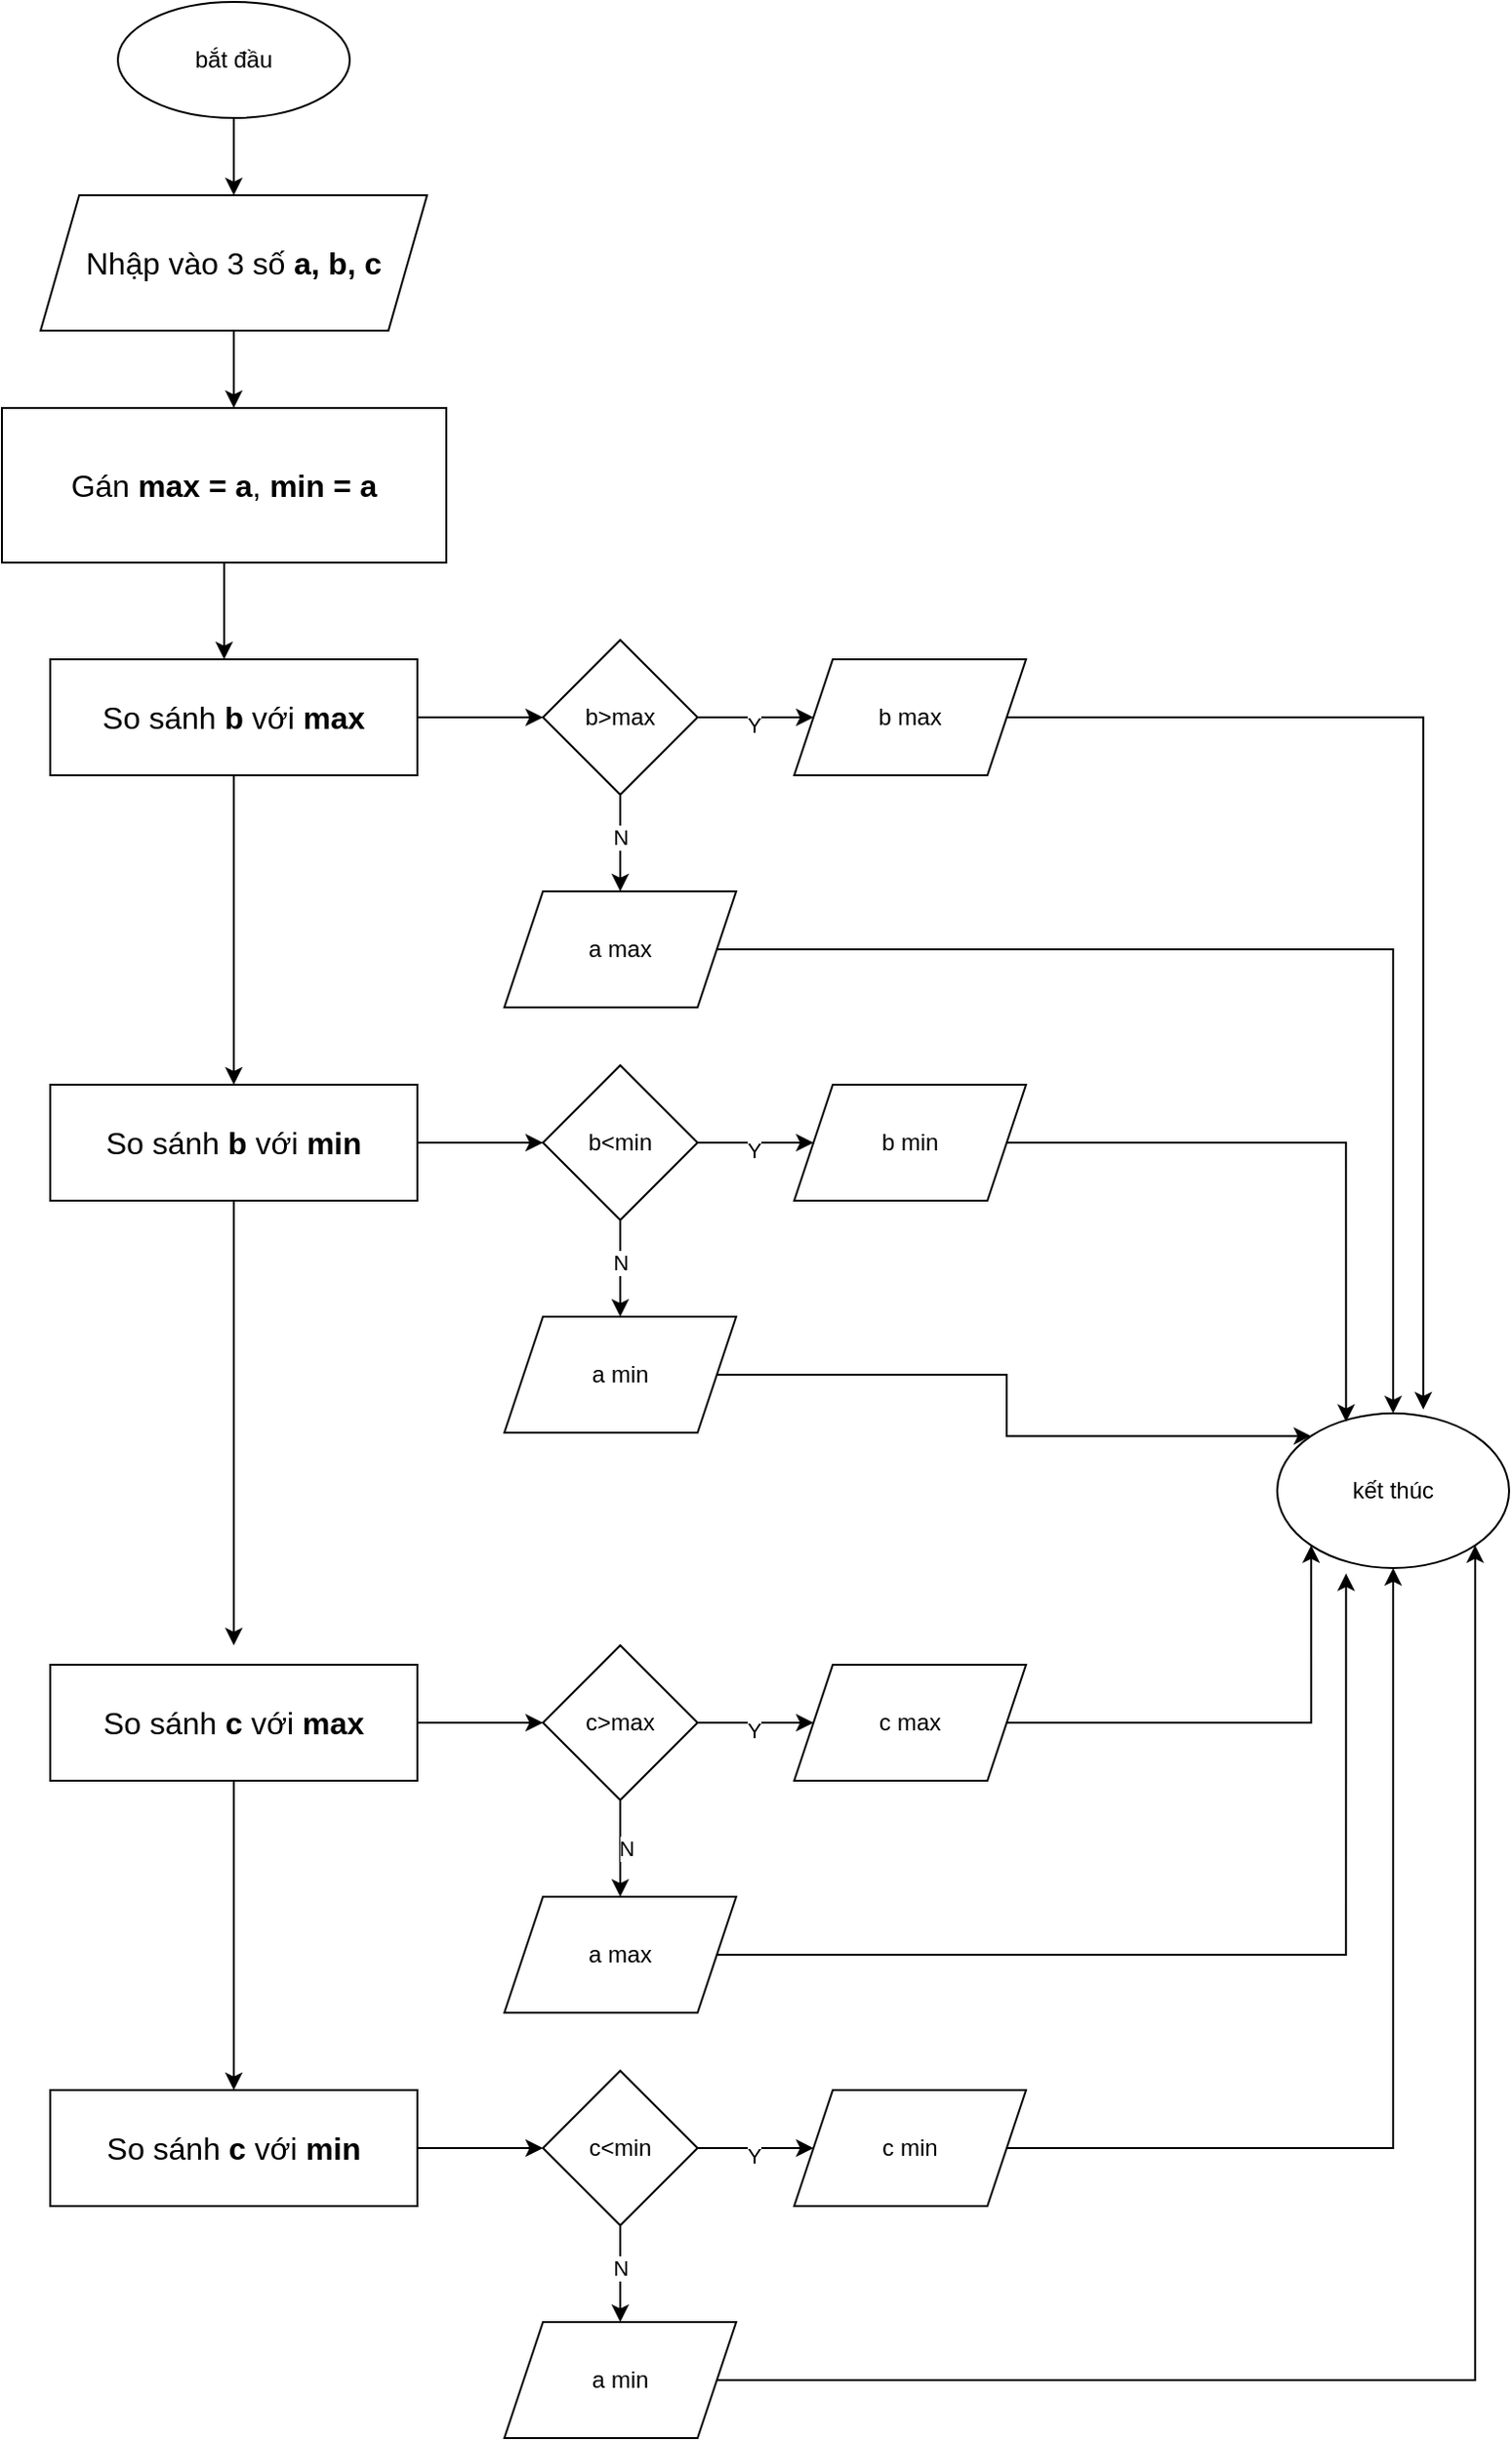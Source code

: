 <mxfile version="28.2.7">
  <diagram name="Trang-1" id="bJioamk7-Fq2P6gE8g22">
    <mxGraphModel dx="2084" dy="1054" grid="1" gridSize="10" guides="1" tooltips="1" connect="1" arrows="1" fold="1" page="1" pageScale="1" pageWidth="827" pageHeight="1169" math="0" shadow="0">
      <root>
        <mxCell id="0" />
        <mxCell id="1" parent="0" />
        <mxCell id="-P5_Ek0oafyrkXibKSdr-3" style="edgeStyle=orthogonalEdgeStyle;rounded=0;orthogonalLoop=1;jettySize=auto;html=1;" edge="1" parent="1" source="-P5_Ek0oafyrkXibKSdr-1">
          <mxGeometry relative="1" as="geometry">
            <mxPoint x="230" y="120" as="targetPoint" />
          </mxGeometry>
        </mxCell>
        <mxCell id="-P5_Ek0oafyrkXibKSdr-1" value="bắt đầu" style="ellipse;whiteSpace=wrap;html=1;" vertex="1" parent="1">
          <mxGeometry x="170" y="20" width="120" height="60" as="geometry" />
        </mxCell>
        <mxCell id="-P5_Ek0oafyrkXibKSdr-5" style="edgeStyle=orthogonalEdgeStyle;rounded=0;orthogonalLoop=1;jettySize=auto;html=1;" edge="1" parent="1" source="-P5_Ek0oafyrkXibKSdr-4">
          <mxGeometry relative="1" as="geometry">
            <mxPoint x="230" y="230" as="targetPoint" />
          </mxGeometry>
        </mxCell>
        <mxCell id="-P5_Ek0oafyrkXibKSdr-4" value="&lt;span style=&quot;box-sizing: border-box; margin: 0px; padding: 0px; font-family: Arial, sans-serif; font-size: 16px; font-variant-numeric: normal; font-variant-east-asian: normal; font-variant-alternates: normal; font-variant-position: normal; font-variant-emoji: normal; text-align: start; white-space-collapse: preserve; background-color: rgb(255, 255, 255); vertical-align: baseline;&quot;&gt;Nhập vào 3 số&amp;nbsp;&lt;/span&gt;&lt;span style=&quot;box-sizing: border-box; margin: 0px; padding: 0px; font-family: Arial, sans-serif; font-size: 16px; font-variant-numeric: normal; font-variant-east-asian: normal; font-variant-alternates: normal; font-variant-position: normal; font-variant-emoji: normal; text-align: start; white-space-collapse: preserve; background-color: rgb(255, 255, 255); vertical-align: baseline;&quot;&gt;&lt;span style=&quot;box-sizing: border-box; margin: 0px; padding: 0px; font-weight: bolder;&quot;&gt;a, b, c&lt;/span&gt;&lt;/span&gt;" style="shape=parallelogram;perimeter=parallelogramPerimeter;whiteSpace=wrap;html=1;fixedSize=1;" vertex="1" parent="1">
          <mxGeometry x="130" y="120" width="200" height="70" as="geometry" />
        </mxCell>
        <mxCell id="-P5_Ek0oafyrkXibKSdr-7" style="edgeStyle=orthogonalEdgeStyle;rounded=0;orthogonalLoop=1;jettySize=auto;html=1;" edge="1" parent="1" source="-P5_Ek0oafyrkXibKSdr-6">
          <mxGeometry relative="1" as="geometry">
            <mxPoint x="225" y="360" as="targetPoint" />
          </mxGeometry>
        </mxCell>
        <mxCell id="-P5_Ek0oafyrkXibKSdr-6" value="&lt;span style=&quot;box-sizing: border-box; margin: 0px; padding: 0px; font-family: Arial, sans-serif; font-size: 16px; font-variant-numeric: normal; font-variant-east-asian: normal; font-variant-alternates: normal; font-variant-position: normal; font-variant-emoji: normal; text-align: start; white-space-collapse: preserve; background-color: rgb(255, 255, 255); vertical-align: baseline;&quot;&gt;Gán&amp;nbsp;&lt;/span&gt;&lt;span style=&quot;box-sizing: border-box; margin: 0px; padding: 0px; font-family: Arial, sans-serif; font-size: 16px; font-variant-numeric: normal; font-variant-east-asian: normal; font-variant-alternates: normal; font-variant-position: normal; font-variant-emoji: normal; text-align: start; white-space-collapse: preserve; background-color: rgb(255, 255, 255); vertical-align: baseline;&quot;&gt;&lt;span style=&quot;box-sizing: border-box; margin: 0px; padding: 0px; font-weight: bolder;&quot;&gt;max = a&lt;/span&gt;&lt;/span&gt;&lt;span style=&quot;box-sizing: border-box; margin: 0px; padding: 0px; font-family: Arial, sans-serif; font-size: 16px; font-variant-numeric: normal; font-variant-east-asian: normal; font-variant-alternates: normal; font-variant-position: normal; font-variant-emoji: normal; text-align: start; white-space-collapse: preserve; background-color: rgb(255, 255, 255); vertical-align: baseline;&quot;&gt;,&lt;/span&gt;&lt;span style=&quot;box-sizing: border-box; margin: 0px; padding: 0px; font-family: Arial, sans-serif; font-size: 16px; font-variant-numeric: normal; font-variant-east-asian: normal; font-variant-alternates: normal; font-variant-position: normal; font-variant-emoji: normal; text-align: start; white-space-collapse: preserve; background-color: rgb(255, 255, 255); vertical-align: baseline;&quot;&gt;&lt;span style=&quot;box-sizing: border-box; margin: 0px; padding: 0px; font-weight: bolder;&quot;&gt; min = a&lt;/span&gt;&lt;/span&gt;" style="rounded=0;whiteSpace=wrap;html=1;" vertex="1" parent="1">
          <mxGeometry x="110" y="230" width="230" height="80" as="geometry" />
        </mxCell>
        <mxCell id="-P5_Ek0oafyrkXibKSdr-9" style="edgeStyle=orthogonalEdgeStyle;rounded=0;orthogonalLoop=1;jettySize=auto;html=1;" edge="1" parent="1" source="-P5_Ek0oafyrkXibKSdr-8">
          <mxGeometry relative="1" as="geometry">
            <mxPoint x="390" y="390" as="targetPoint" />
          </mxGeometry>
        </mxCell>
        <mxCell id="-P5_Ek0oafyrkXibKSdr-20" style="edgeStyle=orthogonalEdgeStyle;rounded=0;orthogonalLoop=1;jettySize=auto;html=1;" edge="1" parent="1" source="-P5_Ek0oafyrkXibKSdr-8">
          <mxGeometry relative="1" as="geometry">
            <mxPoint x="230" y="580" as="targetPoint" />
          </mxGeometry>
        </mxCell>
        <mxCell id="-P5_Ek0oafyrkXibKSdr-8" value="&lt;span style=&quot;box-sizing: border-box; margin: 0px; padding: 0px; font-family: Arial, sans-serif; font-size: 16px; font-variant-numeric: normal; font-variant-east-asian: normal; font-variant-alternates: normal; font-variant-position: normal; font-variant-emoji: normal; text-align: start; white-space-collapse: preserve; background-color: rgb(255, 255, 255); vertical-align: baseline;&quot;&gt;So sánh&amp;nbsp;&lt;/span&gt;&lt;span style=&quot;box-sizing: border-box; margin: 0px; padding: 0px; font-family: Arial, sans-serif; font-size: 16px; font-variant-numeric: normal; font-variant-east-asian: normal; font-variant-alternates: normal; font-variant-position: normal; font-variant-emoji: normal; text-align: start; white-space-collapse: preserve; background-color: rgb(255, 255, 255); vertical-align: baseline;&quot;&gt;&lt;span style=&quot;box-sizing: border-box; margin: 0px; padding: 0px; font-weight: bolder;&quot;&gt;b&lt;/span&gt;&lt;/span&gt;&lt;span style=&quot;box-sizing: border-box; margin: 0px; padding: 0px; font-family: Arial, sans-serif; font-size: 16px; font-variant-numeric: normal; font-variant-east-asian: normal; font-variant-alternates: normal; font-variant-position: normal; font-variant-emoji: normal; text-align: start; white-space-collapse: preserve; background-color: rgb(255, 255, 255); vertical-align: baseline;&quot;&gt; với&amp;nbsp;&lt;/span&gt;&lt;span style=&quot;box-sizing: border-box; margin: 0px; padding: 0px; font-family: Arial, sans-serif; font-size: 16px; font-variant-numeric: normal; font-variant-east-asian: normal; font-variant-alternates: normal; font-variant-position: normal; font-variant-emoji: normal; text-align: start; white-space-collapse: preserve; background-color: rgb(255, 255, 255); vertical-align: baseline;&quot;&gt;&lt;span style=&quot;box-sizing: border-box; margin: 0px; padding: 0px; font-weight: bolder;&quot;&gt;max&lt;/span&gt;&lt;/span&gt;" style="rounded=0;whiteSpace=wrap;html=1;" vertex="1" parent="1">
          <mxGeometry x="135" y="360" width="190" height="60" as="geometry" />
        </mxCell>
        <mxCell id="-P5_Ek0oafyrkXibKSdr-11" style="edgeStyle=orthogonalEdgeStyle;rounded=0;orthogonalLoop=1;jettySize=auto;html=1;" edge="1" parent="1" source="-P5_Ek0oafyrkXibKSdr-10">
          <mxGeometry relative="1" as="geometry">
            <mxPoint x="530" y="390" as="targetPoint" />
          </mxGeometry>
        </mxCell>
        <mxCell id="-P5_Ek0oafyrkXibKSdr-12" value="Y" style="edgeLabel;html=1;align=center;verticalAlign=middle;resizable=0;points=[];" vertex="1" connectable="0" parent="-P5_Ek0oafyrkXibKSdr-11">
          <mxGeometry x="-0.052" y="-4" relative="1" as="geometry">
            <mxPoint as="offset" />
          </mxGeometry>
        </mxCell>
        <mxCell id="-P5_Ek0oafyrkXibKSdr-14" style="edgeStyle=orthogonalEdgeStyle;rounded=0;orthogonalLoop=1;jettySize=auto;html=1;" edge="1" parent="1" source="-P5_Ek0oafyrkXibKSdr-10">
          <mxGeometry relative="1" as="geometry">
            <mxPoint x="430" y="480" as="targetPoint" />
          </mxGeometry>
        </mxCell>
        <mxCell id="-P5_Ek0oafyrkXibKSdr-15" value="N" style="edgeLabel;html=1;align=center;verticalAlign=middle;resizable=0;points=[];" vertex="1" connectable="0" parent="-P5_Ek0oafyrkXibKSdr-14">
          <mxGeometry x="-0.013" y="3" relative="1" as="geometry">
            <mxPoint as="offset" />
          </mxGeometry>
        </mxCell>
        <mxCell id="-P5_Ek0oafyrkXibKSdr-10" value="b&amp;gt;max" style="rhombus;whiteSpace=wrap;html=1;" vertex="1" parent="1">
          <mxGeometry x="390" y="350" width="80" height="80" as="geometry" />
        </mxCell>
        <mxCell id="-P5_Ek0oafyrkXibKSdr-13" value="b max" style="shape=parallelogram;perimeter=parallelogramPerimeter;whiteSpace=wrap;html=1;fixedSize=1;" vertex="1" parent="1">
          <mxGeometry x="520" y="360" width="120" height="60" as="geometry" />
        </mxCell>
        <mxCell id="-P5_Ek0oafyrkXibKSdr-52" style="edgeStyle=orthogonalEdgeStyle;rounded=0;orthogonalLoop=1;jettySize=auto;html=1;entryX=0.5;entryY=0;entryDx=0;entryDy=0;" edge="1" parent="1" source="-P5_Ek0oafyrkXibKSdr-16" target="-P5_Ek0oafyrkXibKSdr-50">
          <mxGeometry relative="1" as="geometry" />
        </mxCell>
        <mxCell id="-P5_Ek0oafyrkXibKSdr-16" value="a max" style="shape=parallelogram;perimeter=parallelogramPerimeter;whiteSpace=wrap;html=1;fixedSize=1;" vertex="1" parent="1">
          <mxGeometry x="370" y="480" width="120" height="60" as="geometry" />
        </mxCell>
        <mxCell id="-P5_Ek0oafyrkXibKSdr-21" style="edgeStyle=orthogonalEdgeStyle;rounded=0;orthogonalLoop=1;jettySize=auto;html=1;" edge="1" parent="1" source="-P5_Ek0oafyrkXibKSdr-22">
          <mxGeometry relative="1" as="geometry">
            <mxPoint x="390" y="610" as="targetPoint" />
          </mxGeometry>
        </mxCell>
        <mxCell id="-P5_Ek0oafyrkXibKSdr-30" style="edgeStyle=orthogonalEdgeStyle;rounded=0;orthogonalLoop=1;jettySize=auto;html=1;" edge="1" parent="1" source="-P5_Ek0oafyrkXibKSdr-22">
          <mxGeometry relative="1" as="geometry">
            <mxPoint x="230" y="870" as="targetPoint" />
          </mxGeometry>
        </mxCell>
        <mxCell id="-P5_Ek0oafyrkXibKSdr-22" value="&lt;span style=&quot;box-sizing: border-box; margin: 0px; padding: 0px; font-family: Arial, sans-serif; font-size: 16px; font-variant-numeric: normal; font-variant-east-asian: normal; font-variant-alternates: normal; font-variant-position: normal; font-variant-emoji: normal; text-align: start; white-space-collapse: preserve; background-color: rgb(255, 255, 255); vertical-align: baseline;&quot;&gt;So sánh&amp;nbsp;&lt;/span&gt;&lt;span style=&quot;box-sizing: border-box; margin: 0px; padding: 0px; font-family: Arial, sans-serif; font-size: 16px; font-variant-numeric: normal; font-variant-east-asian: normal; font-variant-alternates: normal; font-variant-position: normal; font-variant-emoji: normal; text-align: start; white-space-collapse: preserve; background-color: rgb(255, 255, 255); vertical-align: baseline;&quot;&gt;&lt;span style=&quot;box-sizing: border-box; margin: 0px; padding: 0px; font-weight: bolder;&quot;&gt;b&lt;/span&gt;&lt;/span&gt;&lt;span style=&quot;box-sizing: border-box; margin: 0px; padding: 0px; font-family: Arial, sans-serif; font-size: 16px; font-variant-numeric: normal; font-variant-east-asian: normal; font-variant-alternates: normal; font-variant-position: normal; font-variant-emoji: normal; text-align: start; white-space-collapse: preserve; background-color: rgb(255, 255, 255); vertical-align: baseline;&quot;&gt; với&amp;nbsp;&lt;b&gt;min&lt;/b&gt;&lt;/span&gt;" style="rounded=0;whiteSpace=wrap;html=1;" vertex="1" parent="1">
          <mxGeometry x="135" y="580" width="190" height="60" as="geometry" />
        </mxCell>
        <mxCell id="-P5_Ek0oafyrkXibKSdr-23" style="edgeStyle=orthogonalEdgeStyle;rounded=0;orthogonalLoop=1;jettySize=auto;html=1;" edge="1" parent="1" source="-P5_Ek0oafyrkXibKSdr-27">
          <mxGeometry relative="1" as="geometry">
            <mxPoint x="530" y="610" as="targetPoint" />
          </mxGeometry>
        </mxCell>
        <mxCell id="-P5_Ek0oafyrkXibKSdr-24" value="Y" style="edgeLabel;html=1;align=center;verticalAlign=middle;resizable=0;points=[];" vertex="1" connectable="0" parent="-P5_Ek0oafyrkXibKSdr-23">
          <mxGeometry x="-0.052" y="-4" relative="1" as="geometry">
            <mxPoint as="offset" />
          </mxGeometry>
        </mxCell>
        <mxCell id="-P5_Ek0oafyrkXibKSdr-25" style="edgeStyle=orthogonalEdgeStyle;rounded=0;orthogonalLoop=1;jettySize=auto;html=1;" edge="1" parent="1" source="-P5_Ek0oafyrkXibKSdr-27">
          <mxGeometry relative="1" as="geometry">
            <mxPoint x="430" y="700" as="targetPoint" />
          </mxGeometry>
        </mxCell>
        <mxCell id="-P5_Ek0oafyrkXibKSdr-26" value="N" style="edgeLabel;html=1;align=center;verticalAlign=middle;resizable=0;points=[];" vertex="1" connectable="0" parent="-P5_Ek0oafyrkXibKSdr-25">
          <mxGeometry x="-0.013" y="3" relative="1" as="geometry">
            <mxPoint as="offset" />
          </mxGeometry>
        </mxCell>
        <mxCell id="-P5_Ek0oafyrkXibKSdr-27" value="b&amp;lt;min" style="rhombus;whiteSpace=wrap;html=1;" vertex="1" parent="1">
          <mxGeometry x="390" y="570" width="80" height="80" as="geometry" />
        </mxCell>
        <mxCell id="-P5_Ek0oafyrkXibKSdr-28" value="b min" style="shape=parallelogram;perimeter=parallelogramPerimeter;whiteSpace=wrap;html=1;fixedSize=1;" vertex="1" parent="1">
          <mxGeometry x="520" y="580" width="120" height="60" as="geometry" />
        </mxCell>
        <mxCell id="-P5_Ek0oafyrkXibKSdr-54" style="edgeStyle=orthogonalEdgeStyle;rounded=0;orthogonalLoop=1;jettySize=auto;html=1;entryX=0;entryY=0;entryDx=0;entryDy=0;" edge="1" parent="1" source="-P5_Ek0oafyrkXibKSdr-29" target="-P5_Ek0oafyrkXibKSdr-50">
          <mxGeometry relative="1" as="geometry" />
        </mxCell>
        <mxCell id="-P5_Ek0oafyrkXibKSdr-29" value="a min" style="shape=parallelogram;perimeter=parallelogramPerimeter;whiteSpace=wrap;html=1;fixedSize=1;" vertex="1" parent="1">
          <mxGeometry x="370" y="700" width="120" height="60" as="geometry" />
        </mxCell>
        <mxCell id="-P5_Ek0oafyrkXibKSdr-31" style="edgeStyle=orthogonalEdgeStyle;rounded=0;orthogonalLoop=1;jettySize=auto;html=1;" edge="1" parent="1" source="-P5_Ek0oafyrkXibKSdr-33">
          <mxGeometry relative="1" as="geometry">
            <mxPoint x="390" y="910" as="targetPoint" />
          </mxGeometry>
        </mxCell>
        <mxCell id="-P5_Ek0oafyrkXibKSdr-32" style="edgeStyle=orthogonalEdgeStyle;rounded=0;orthogonalLoop=1;jettySize=auto;html=1;" edge="1" parent="1" source="-P5_Ek0oafyrkXibKSdr-33">
          <mxGeometry relative="1" as="geometry">
            <mxPoint x="230" y="1100" as="targetPoint" />
          </mxGeometry>
        </mxCell>
        <mxCell id="-P5_Ek0oafyrkXibKSdr-33" value="&lt;span style=&quot;box-sizing: border-box; margin: 0px; padding: 0px; font-family: Arial, sans-serif; font-size: 16px; font-variant-numeric: normal; font-variant-east-asian: normal; font-variant-alternates: normal; font-variant-position: normal; font-variant-emoji: normal; text-align: start; white-space-collapse: preserve; background-color: rgb(255, 255, 255); vertical-align: baseline;&quot;&gt;So sánh&amp;nbsp;&lt;b&gt;c&lt;/b&gt;&lt;/span&gt;&lt;span style=&quot;box-sizing: border-box; margin: 0px; padding: 0px; font-family: Arial, sans-serif; font-size: 16px; font-variant-numeric: normal; font-variant-east-asian: normal; font-variant-alternates: normal; font-variant-position: normal; font-variant-emoji: normal; text-align: start; white-space-collapse: preserve; background-color: rgb(255, 255, 255); vertical-align: baseline;&quot;&gt; với&amp;nbsp;&lt;/span&gt;&lt;span style=&quot;box-sizing: border-box; margin: 0px; padding: 0px; font-family: Arial, sans-serif; font-size: 16px; font-variant-numeric: normal; font-variant-east-asian: normal; font-variant-alternates: normal; font-variant-position: normal; font-variant-emoji: normal; text-align: start; white-space-collapse: preserve; background-color: rgb(255, 255, 255); vertical-align: baseline;&quot;&gt;&lt;span style=&quot;box-sizing: border-box; margin: 0px; padding: 0px; font-weight: bolder;&quot;&gt;max&lt;/span&gt;&lt;/span&gt;" style="rounded=0;whiteSpace=wrap;html=1;" vertex="1" parent="1">
          <mxGeometry x="135" y="880" width="190" height="60" as="geometry" />
        </mxCell>
        <mxCell id="-P5_Ek0oafyrkXibKSdr-34" style="edgeStyle=orthogonalEdgeStyle;rounded=0;orthogonalLoop=1;jettySize=auto;html=1;" edge="1" parent="1">
          <mxGeometry relative="1" as="geometry">
            <mxPoint x="530" y="910" as="targetPoint" />
            <mxPoint x="470" y="910" as="sourcePoint" />
          </mxGeometry>
        </mxCell>
        <mxCell id="-P5_Ek0oafyrkXibKSdr-35" value="Y" style="edgeLabel;html=1;align=center;verticalAlign=middle;resizable=0;points=[];" vertex="1" connectable="0" parent="-P5_Ek0oafyrkXibKSdr-34">
          <mxGeometry x="-0.052" y="-4" relative="1" as="geometry">
            <mxPoint as="offset" />
          </mxGeometry>
        </mxCell>
        <mxCell id="-P5_Ek0oafyrkXibKSdr-36" style="edgeStyle=orthogonalEdgeStyle;rounded=0;orthogonalLoop=1;jettySize=auto;html=1;" edge="1" parent="1">
          <mxGeometry relative="1" as="geometry">
            <mxPoint x="430" y="1000" as="targetPoint" />
            <mxPoint x="430" y="950" as="sourcePoint" />
          </mxGeometry>
        </mxCell>
        <mxCell id="-P5_Ek0oafyrkXibKSdr-37" value="N" style="edgeLabel;html=1;align=center;verticalAlign=middle;resizable=0;points=[];" vertex="1" connectable="0" parent="-P5_Ek0oafyrkXibKSdr-36">
          <mxGeometry x="-0.013" y="3" relative="1" as="geometry">
            <mxPoint as="offset" />
          </mxGeometry>
        </mxCell>
        <mxCell id="-P5_Ek0oafyrkXibKSdr-55" style="edgeStyle=orthogonalEdgeStyle;rounded=0;orthogonalLoop=1;jettySize=auto;html=1;entryX=0;entryY=1;entryDx=0;entryDy=0;" edge="1" parent="1" source="-P5_Ek0oafyrkXibKSdr-38" target="-P5_Ek0oafyrkXibKSdr-50">
          <mxGeometry relative="1" as="geometry" />
        </mxCell>
        <mxCell id="-P5_Ek0oafyrkXibKSdr-38" value="c max" style="shape=parallelogram;perimeter=parallelogramPerimeter;whiteSpace=wrap;html=1;fixedSize=1;" vertex="1" parent="1">
          <mxGeometry x="520" y="880" width="120" height="60" as="geometry" />
        </mxCell>
        <mxCell id="-P5_Ek0oafyrkXibKSdr-39" value="a max" style="shape=parallelogram;perimeter=parallelogramPerimeter;whiteSpace=wrap;html=1;fixedSize=1;" vertex="1" parent="1">
          <mxGeometry x="370" y="1000" width="120" height="60" as="geometry" />
        </mxCell>
        <mxCell id="-P5_Ek0oafyrkXibKSdr-40" style="edgeStyle=orthogonalEdgeStyle;rounded=0;orthogonalLoop=1;jettySize=auto;html=1;" edge="1" parent="1" source="-P5_Ek0oafyrkXibKSdr-41">
          <mxGeometry relative="1" as="geometry">
            <mxPoint x="390" y="1130" as="targetPoint" />
          </mxGeometry>
        </mxCell>
        <mxCell id="-P5_Ek0oafyrkXibKSdr-41" value="&lt;span style=&quot;box-sizing: border-box; margin: 0px; padding: 0px; font-family: Arial, sans-serif; font-size: 16px; font-variant-numeric: normal; font-variant-east-asian: normal; font-variant-alternates: normal; font-variant-position: normal; font-variant-emoji: normal; text-align: start; white-space-collapse: preserve; background-color: rgb(255, 255, 255); vertical-align: baseline;&quot;&gt;So sánh&amp;nbsp;&lt;b&gt;c&lt;/b&gt;&lt;/span&gt;&lt;span style=&quot;box-sizing: border-box; margin: 0px; padding: 0px; font-family: Arial, sans-serif; font-size: 16px; font-variant-numeric: normal; font-variant-east-asian: normal; font-variant-alternates: normal; font-variant-position: normal; font-variant-emoji: normal; text-align: start; white-space-collapse: preserve; background-color: rgb(255, 255, 255); vertical-align: baseline;&quot;&gt; với&amp;nbsp;&lt;b&gt;min&lt;/b&gt;&lt;/span&gt;" style="rounded=0;whiteSpace=wrap;html=1;" vertex="1" parent="1">
          <mxGeometry x="135" y="1100" width="190" height="60" as="geometry" />
        </mxCell>
        <mxCell id="-P5_Ek0oafyrkXibKSdr-42" style="edgeStyle=orthogonalEdgeStyle;rounded=0;orthogonalLoop=1;jettySize=auto;html=1;" edge="1" parent="1" source="-P5_Ek0oafyrkXibKSdr-46">
          <mxGeometry relative="1" as="geometry">
            <mxPoint x="530" y="1130" as="targetPoint" />
          </mxGeometry>
        </mxCell>
        <mxCell id="-P5_Ek0oafyrkXibKSdr-43" value="Y" style="edgeLabel;html=1;align=center;verticalAlign=middle;resizable=0;points=[];" vertex="1" connectable="0" parent="-P5_Ek0oafyrkXibKSdr-42">
          <mxGeometry x="-0.052" y="-4" relative="1" as="geometry">
            <mxPoint as="offset" />
          </mxGeometry>
        </mxCell>
        <mxCell id="-P5_Ek0oafyrkXibKSdr-44" style="edgeStyle=orthogonalEdgeStyle;rounded=0;orthogonalLoop=1;jettySize=auto;html=1;" edge="1" parent="1" source="-P5_Ek0oafyrkXibKSdr-46">
          <mxGeometry relative="1" as="geometry">
            <mxPoint x="430" y="1220" as="targetPoint" />
          </mxGeometry>
        </mxCell>
        <mxCell id="-P5_Ek0oafyrkXibKSdr-45" value="N" style="edgeLabel;html=1;align=center;verticalAlign=middle;resizable=0;points=[];" vertex="1" connectable="0" parent="-P5_Ek0oafyrkXibKSdr-44">
          <mxGeometry x="-0.013" y="3" relative="1" as="geometry">
            <mxPoint as="offset" />
          </mxGeometry>
        </mxCell>
        <mxCell id="-P5_Ek0oafyrkXibKSdr-46" value="c&amp;lt;min" style="rhombus;whiteSpace=wrap;html=1;" vertex="1" parent="1">
          <mxGeometry x="390" y="1090" width="80" height="80" as="geometry" />
        </mxCell>
        <mxCell id="-P5_Ek0oafyrkXibKSdr-57" style="edgeStyle=orthogonalEdgeStyle;rounded=0;orthogonalLoop=1;jettySize=auto;html=1;entryX=0.5;entryY=1;entryDx=0;entryDy=0;" edge="1" parent="1" source="-P5_Ek0oafyrkXibKSdr-47" target="-P5_Ek0oafyrkXibKSdr-50">
          <mxGeometry relative="1" as="geometry" />
        </mxCell>
        <mxCell id="-P5_Ek0oafyrkXibKSdr-47" value="c min" style="shape=parallelogram;perimeter=parallelogramPerimeter;whiteSpace=wrap;html=1;fixedSize=1;" vertex="1" parent="1">
          <mxGeometry x="520" y="1100" width="120" height="60" as="geometry" />
        </mxCell>
        <mxCell id="-P5_Ek0oafyrkXibKSdr-58" style="edgeStyle=orthogonalEdgeStyle;rounded=0;orthogonalLoop=1;jettySize=auto;html=1;entryX=1;entryY=1;entryDx=0;entryDy=0;" edge="1" parent="1" source="-P5_Ek0oafyrkXibKSdr-48" target="-P5_Ek0oafyrkXibKSdr-50">
          <mxGeometry relative="1" as="geometry" />
        </mxCell>
        <mxCell id="-P5_Ek0oafyrkXibKSdr-48" value="a min" style="shape=parallelogram;perimeter=parallelogramPerimeter;whiteSpace=wrap;html=1;fixedSize=1;" vertex="1" parent="1">
          <mxGeometry x="370" y="1220" width="120" height="60" as="geometry" />
        </mxCell>
        <mxCell id="-P5_Ek0oafyrkXibKSdr-49" value="c&amp;gt;max" style="rhombus;whiteSpace=wrap;html=1;" vertex="1" parent="1">
          <mxGeometry x="390" y="870" width="80" height="80" as="geometry" />
        </mxCell>
        <mxCell id="-P5_Ek0oafyrkXibKSdr-50" value="kết thúc" style="ellipse;whiteSpace=wrap;html=1;" vertex="1" parent="1">
          <mxGeometry x="770" y="750" width="120" height="80" as="geometry" />
        </mxCell>
        <mxCell id="-P5_Ek0oafyrkXibKSdr-51" style="edgeStyle=orthogonalEdgeStyle;rounded=0;orthogonalLoop=1;jettySize=auto;html=1;entryX=0.63;entryY=-0.025;entryDx=0;entryDy=0;entryPerimeter=0;" edge="1" parent="1" source="-P5_Ek0oafyrkXibKSdr-13" target="-P5_Ek0oafyrkXibKSdr-50">
          <mxGeometry relative="1" as="geometry" />
        </mxCell>
        <mxCell id="-P5_Ek0oafyrkXibKSdr-53" style="edgeStyle=orthogonalEdgeStyle;rounded=0;orthogonalLoop=1;jettySize=auto;html=1;entryX=0.297;entryY=0.055;entryDx=0;entryDy=0;entryPerimeter=0;" edge="1" parent="1" source="-P5_Ek0oafyrkXibKSdr-28" target="-P5_Ek0oafyrkXibKSdr-50">
          <mxGeometry relative="1" as="geometry" />
        </mxCell>
        <mxCell id="-P5_Ek0oafyrkXibKSdr-56" style="edgeStyle=orthogonalEdgeStyle;rounded=0;orthogonalLoop=1;jettySize=auto;html=1;entryX=0.297;entryY=1.035;entryDx=0;entryDy=0;entryPerimeter=0;" edge="1" parent="1" source="-P5_Ek0oafyrkXibKSdr-39" target="-P5_Ek0oafyrkXibKSdr-50">
          <mxGeometry relative="1" as="geometry" />
        </mxCell>
      </root>
    </mxGraphModel>
  </diagram>
</mxfile>
